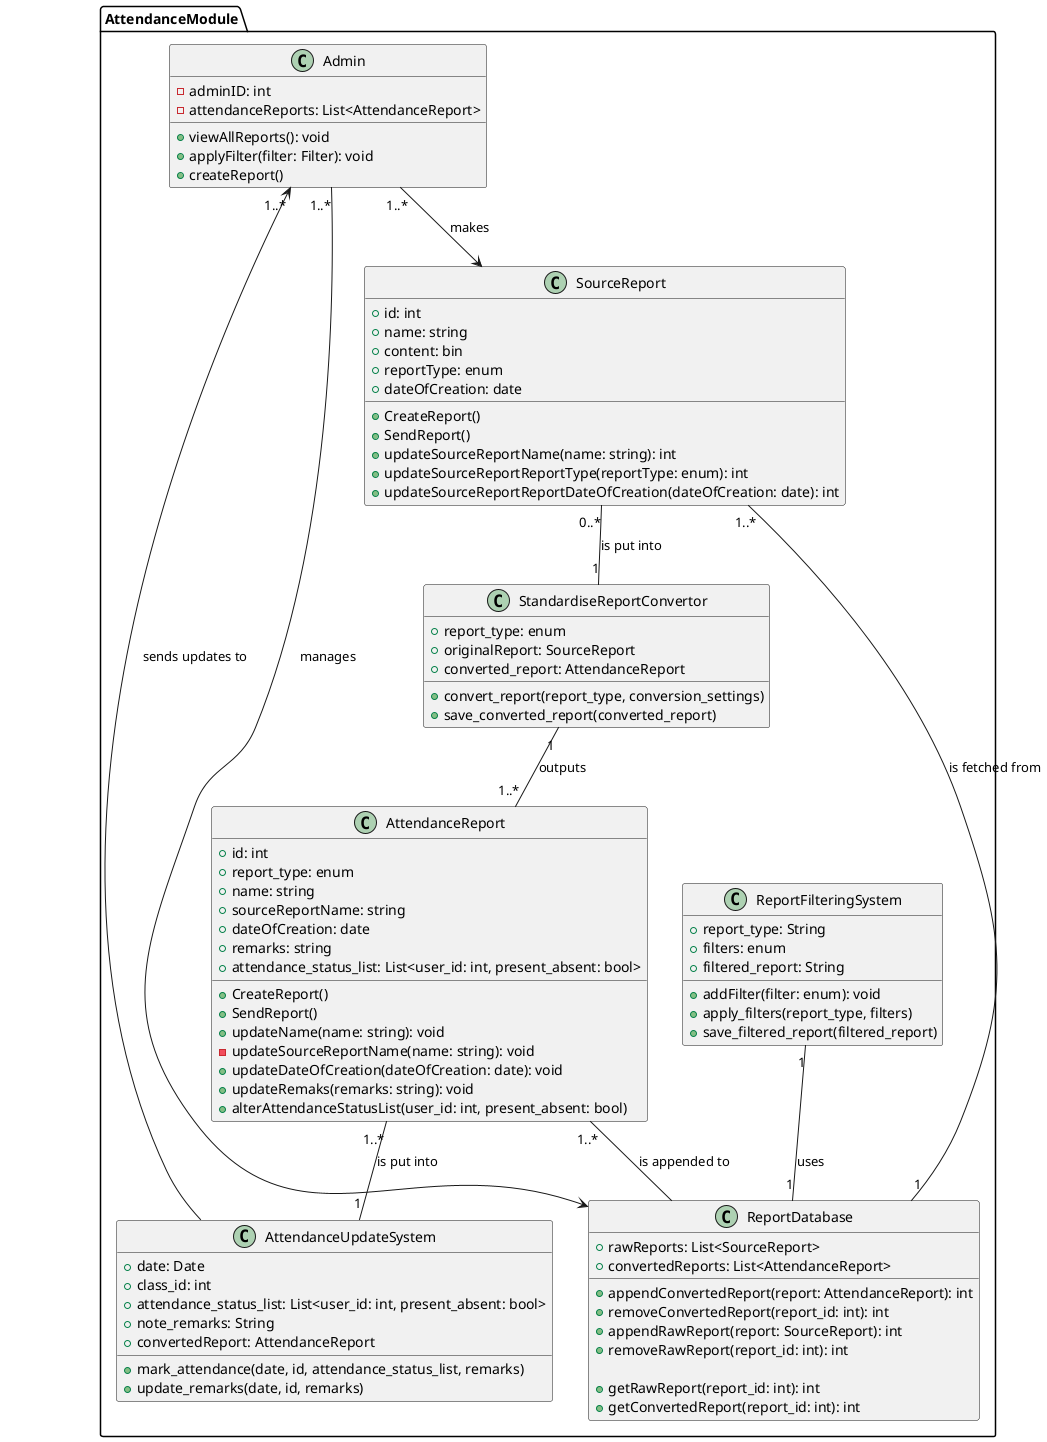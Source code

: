 @startuml attendance

package AttendanceModule {
	class Admin {
		- adminID: int
		- attendanceReports: List<AttendanceReport>
		+ viewAllReports(): void
		+ applyFilter(filter: Filter): void
		+ createReport()
	}
	class AttendanceUpdateSystem {
		+ date: Date
		+ class_id: int
		+ attendance_status_list: List<user_id: int, present_absent: bool>
		+ note_remarks: String
		+ convertedReport: AttendanceReport
		+ mark_attendance(date, id, attendance_status_list, remarks)
		+ update_remarks(date, id, remarks)
	}

	class StandardiseReportConvertor {
		+ report_type: enum
		+ originalReport: SourceReport
		+ converted_report: AttendanceReport
		+ convert_report(report_type, conversion_settings)
		+ save_converted_report(converted_report)
	}

	class AttendanceReport {
		+ id: int
		+ report_type: enum
		+ name: string
		+ sourceReportName: string
		+ dateOfCreation: date
		+ remarks: string
		+ attendance_status_list: List<user_id: int, present_absent: bool>

		+ CreateReport()
		+ SendReport()
		+ updateName(name: string): void
		- updateSourceReportName(name: string): void
		+ updateDateOfCreation(dateOfCreation: date): void
		+ updateRemaks(remarks: string): void
		+ alterAttendanceStatusList(user_id: int, present_absent: bool)
	}

	class ReportFilteringSystem {
		+ report_type: String
		+ filters: enum
		+ filtered_report: String

		+ addFilter(filter: enum): void
		+ apply_filters(report_type, filters)
		+ save_filtered_report(filtered_report)
	}

	class SourceReport {
		+ id: int
		+ name: string
		+ content: bin
		+ reportType: enum
		+ dateOfCreation: date

		+ CreateReport()
		+ SendReport()
		+ updateSourceReportName(name: string): int
		+ updateSourceReportReportType(reportType: enum): int
		+ updateSourceReportReportDateOfCreation(dateOfCreation: date): int
	}

	class ReportDatabase {
		+ rawReports: List<SourceReport>
		+ convertedReports: List<AttendanceReport>

		+ appendConvertedReport(report: AttendanceReport): int
		+ removeConvertedReport(report_id: int): int
		+ appendRawReport(report: SourceReport): int
		+ removeRawReport(report_id: int): int

		+ getRawReport(report_id: int): int
		+ getConvertedReport(report_id: int): int
	}

	SourceReport "0..*" -- "1" StandardiseReportConvertor: is put into
	StandardiseReportConvertor "1" -- "1..*" AttendanceReport: outputs
	AttendanceReport "1..*" -- "1" AttendanceUpdateSystem: is put into
	AttendanceReport "1..*" -- ReportDatabase: is appended to
	ReportFilteringSystem "1" -- "1" ReportDatabase: uses
	SourceReport "1..*" -- "1" ReportDatabase: is fetched from
	Admin "1..*" --> SourceReport: makes
	Admin "1..*" --> ReportDatabase: manages
	Admin "1..*" <-- AttendanceUpdateSystem: sends updates to

}
@enduml
